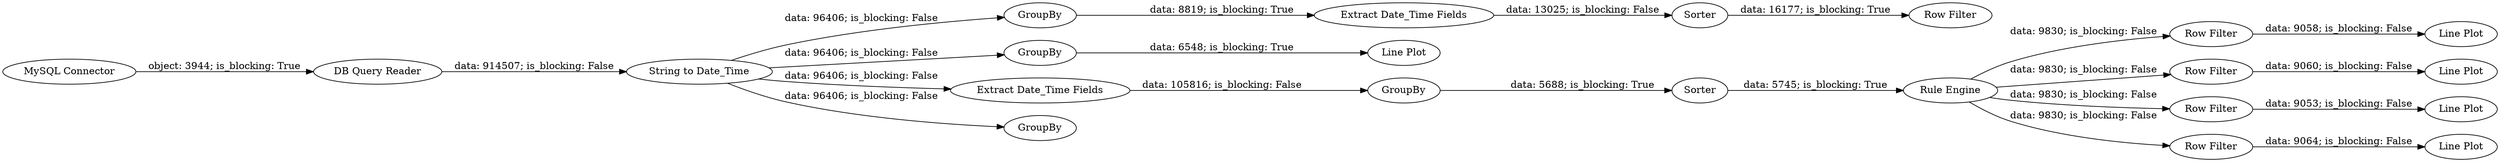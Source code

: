 digraph {
	"-8349615797861419308_17" [label="Line Plot"]
	"-8349615797861419308_21" [label=GroupBy]
	"-8349615797861419308_25" [label="Row Filter"]
	"-8349615797861419308_6" [label=GroupBy]
	"-8349615797861419308_12" [label="Line Plot"]
	"-8349615797861419308_14" [label="Row Filter"]
	"-8349615797861419308_24" [label="Extract Date_Time Fields"]
	"-8349615797861419308_11" [label=GroupBy]
	"-8349615797861419308_9" [label="Line Plot"]
	"-8349615797861419308_4" [label="String to Date_Time"]
	"-8349615797861419308_7" [label=Sorter]
	"-8349615797861419308_19" [label="Line Plot"]
	"-8349615797861419308_3" [label="MySQL Connector"]
	"-8349615797861419308_13" [label="Row Filter"]
	"-8349615797861419308_5" [label="Extract Date_Time Fields"]
	"-8349615797861419308_22" [label=Sorter]
	"-8349615797861419308_2" [label="DB Query Reader"]
	"-8349615797861419308_18" [label="Line Plot"]
	"-8349615797861419308_20" [label=GroupBy]
	"-8349615797861419308_16" [label="Row Filter"]
	"-8349615797861419308_15" [label="Row Filter"]
	"-8349615797861419308_8" [label="Rule Engine"]
	"-8349615797861419308_22" -> "-8349615797861419308_25" [label="data: 16177; is_blocking: True"]
	"-8349615797861419308_21" -> "-8349615797861419308_24" [label="data: 8819; is_blocking: True"]
	"-8349615797861419308_8" -> "-8349615797861419308_15" [label="data: 9830; is_blocking: False"]
	"-8349615797861419308_11" -> "-8349615797861419308_12" [label="data: 6548; is_blocking: True"]
	"-8349615797861419308_4" -> "-8349615797861419308_21" [label="data: 96406; is_blocking: False"]
	"-8349615797861419308_3" -> "-8349615797861419308_2" [label="object: 3944; is_blocking: True"]
	"-8349615797861419308_8" -> "-8349615797861419308_16" [label="data: 9830; is_blocking: False"]
	"-8349615797861419308_24" -> "-8349615797861419308_22" [label="data: 13025; is_blocking: False"]
	"-8349615797861419308_5" -> "-8349615797861419308_6" [label="data: 105816; is_blocking: False"]
	"-8349615797861419308_4" -> "-8349615797861419308_20" [label="data: 96406; is_blocking: False"]
	"-8349615797861419308_4" -> "-8349615797861419308_5" [label="data: 96406; is_blocking: False"]
	"-8349615797861419308_4" -> "-8349615797861419308_11" [label="data: 96406; is_blocking: False"]
	"-8349615797861419308_8" -> "-8349615797861419308_13" [label="data: 9830; is_blocking: False"]
	"-8349615797861419308_6" -> "-8349615797861419308_7" [label="data: 5688; is_blocking: True"]
	"-8349615797861419308_8" -> "-8349615797861419308_14" [label="data: 9830; is_blocking: False"]
	"-8349615797861419308_15" -> "-8349615797861419308_18" [label="data: 9064; is_blocking: False"]
	"-8349615797861419308_16" -> "-8349615797861419308_19" [label="data: 9053; is_blocking: False"]
	"-8349615797861419308_7" -> "-8349615797861419308_8" [label="data: 5745; is_blocking: True"]
	"-8349615797861419308_13" -> "-8349615797861419308_9" [label="data: 9060; is_blocking: False"]
	"-8349615797861419308_14" -> "-8349615797861419308_17" [label="data: 9058; is_blocking: False"]
	"-8349615797861419308_2" -> "-8349615797861419308_4" [label="data: 914507; is_blocking: False"]
	rankdir=LR
}
